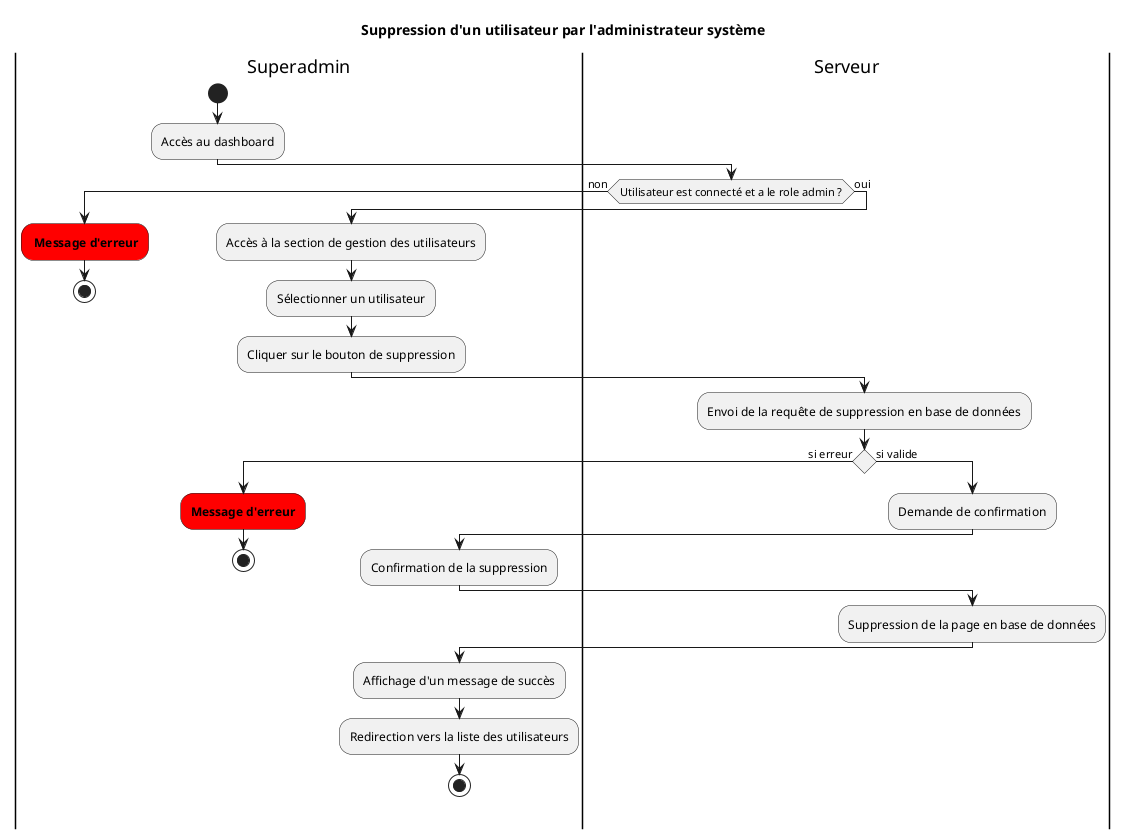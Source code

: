@startuml SuperadminDeleteUser
title Suppression d'un utilisateur par l'administrateur système

|Superadmin|
start
:Accès au dashboard;
|Serveur|
if (Utilisateur est connecté et a le role admin ?) then (non)
  |Superadmin|
  #red: **Message d'erreur**;
  stop
else (oui)
  |Superadmin|
  :Accès à la section de gestion des utilisateurs;
  :Sélectionner un utilisateur;
    :Cliquer sur le bouton de suppression;
  |Serveur|
  :Envoi de la requête de suppression en base de données;
  if () is (si erreur) then
    |Superadmin|
    #red:**Message d'erreur**;
    stop
  else (si valide)
    |Serveur|
    :Demande de confirmation;
    |Superadmin|
    :Confirmation de la suppression;
    |Serveur|
    :Suppression de la page en base de données;
    |Superadmin|
    :Affichage d'un message de succès;
    :Redirection vers la liste des utilisateurs;
    stop
  endif
endif
@enduml